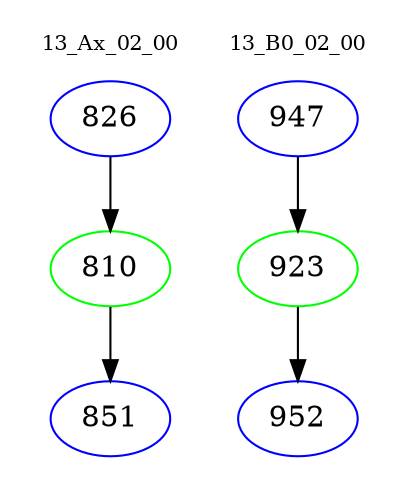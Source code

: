 digraph{
subgraph cluster_0 {
color = white
label = "13_Ax_02_00";
fontsize=10;
T0_826 [label="826", color="blue"]
T0_826 -> T0_810 [color="black"]
T0_810 [label="810", color="green"]
T0_810 -> T0_851 [color="black"]
T0_851 [label="851", color="blue"]
}
subgraph cluster_1 {
color = white
label = "13_B0_02_00";
fontsize=10;
T1_947 [label="947", color="blue"]
T1_947 -> T1_923 [color="black"]
T1_923 [label="923", color="green"]
T1_923 -> T1_952 [color="black"]
T1_952 [label="952", color="blue"]
}
}
